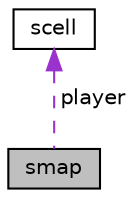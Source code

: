 digraph "smap"
{
  edge [fontname="Helvetica",fontsize="10",labelfontname="Helvetica",labelfontsize="10"];
  node [fontname="Helvetica",fontsize="10",shape=record];
  Node1 [label="smap",height=0.2,width=0.4,color="black", fillcolor="grey75", style="filled" fontcolor="black"];
  Node2 -> Node1 [dir="back",color="darkorchid3",fontsize="10",style="dashed",label=" player" ];
  Node2 [label="scell",height=0.2,width=0.4,color="black", fillcolor="white", style="filled",URL="$structscell.html",tooltip="The structure representing the cells of the map. "];
}
